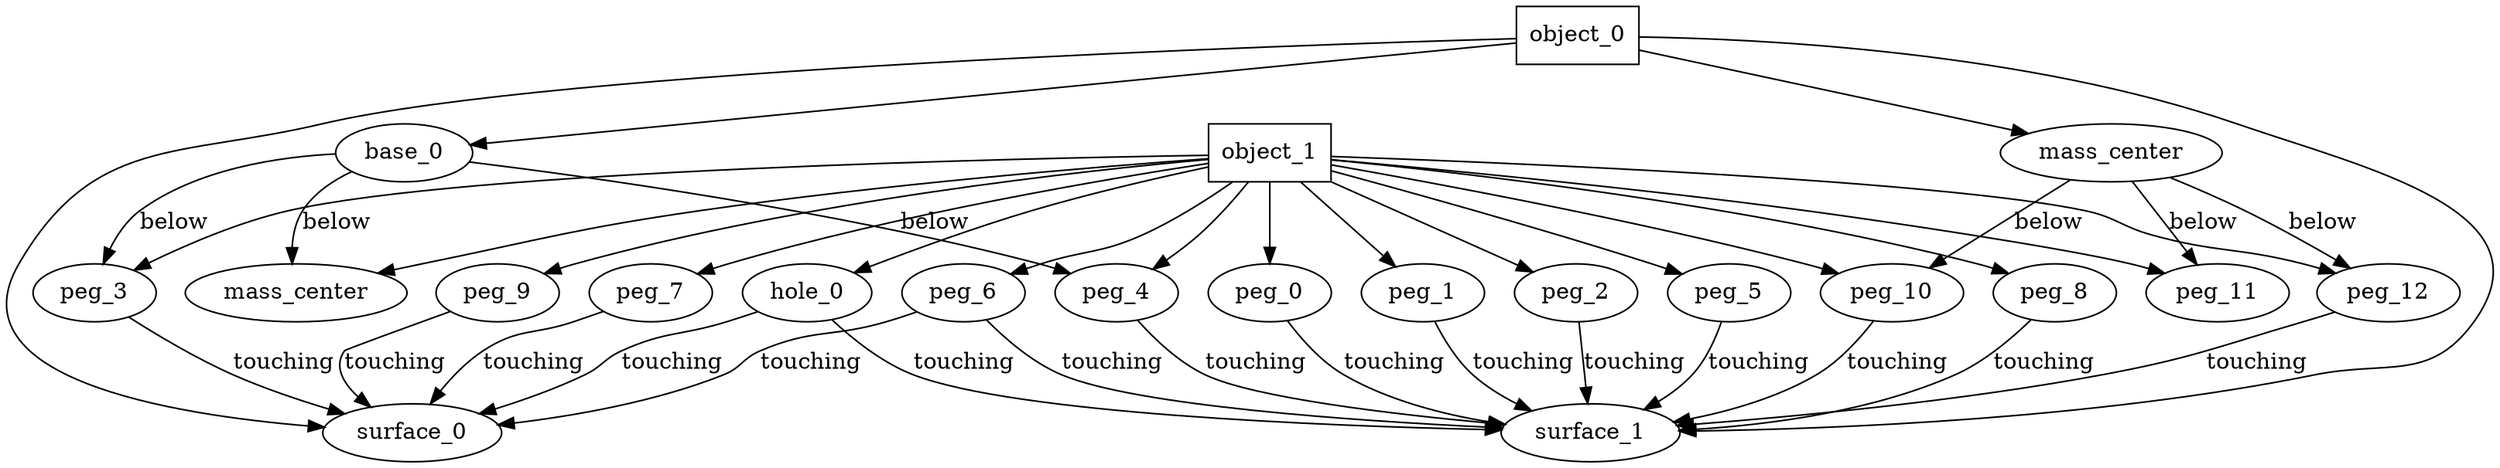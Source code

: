 digraph G {
0[label="object_0" shape=box];
1[label="base_0"];
2[label="object_1" shape=box];
3[label="mass_center"];
4[label="peg_3"];
5[label="peg_4"];
6[label="mass_center"];
7[label="peg_10"];
8[label="peg_11"];
9[label="peg_12"];
10[label="hole_0"];
11[label="surface_0"];
12[label="surface_1"];
13[label="peg_0"];
14[label="peg_1"];
15[label="peg_2"];
16[label="peg_5"];
17[label="peg_6"];
18[label="peg_7"];
19[label="peg_8"];
20[label="peg_9"];
0->1 [label=""];
2->3 [label=""];
1->3 [label="below"];
2->4 [label=""];
1->4 [label="below"];
2->5 [label=""];
1->5 [label="below"];
0->6 [label=""];
2->7 [label=""];
6->7 [label="below"];
2->8 [label=""];
6->8 [label="below"];
2->9 [label=""];
6->9 [label="below"];
2->10 [label=""];
0->11 [label=""];
10->11 [label="touching"];
0->12 [label=""];
10->12 [label="touching"];
2->13 [label=""];
13->12 [label="touching"];
2->14 [label=""];
14->12 [label="touching"];
7->12 [label="touching"];
9->12 [label="touching"];
2->15 [label=""];
15->12 [label="touching"];
4->11 [label="touching"];
5->12 [label="touching"];
2->16 [label=""];
16->12 [label="touching"];
2->17 [label=""];
17->11 [label="touching"];
17->12 [label="touching"];
2->18 [label=""];
18->11 [label="touching"];
2->19 [label=""];
19->12 [label="touching"];
2->20 [label=""];
20->11 [label="touching"];
}
